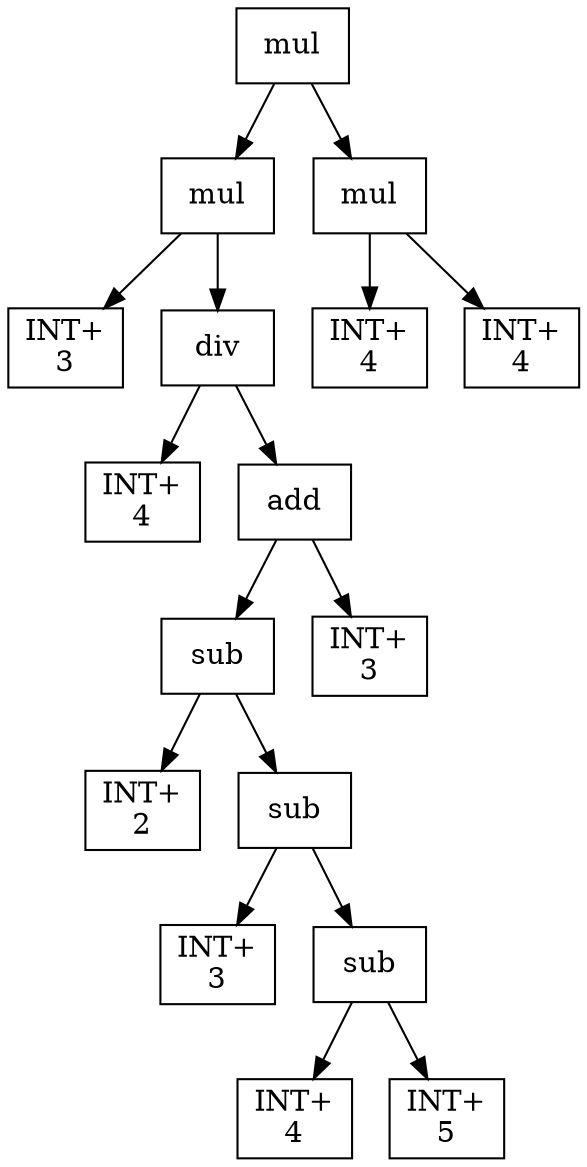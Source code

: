digraph expr {
  node [shape=box];
  n1 [label="mul"];
  n2 [label="mul"];
  n3 [label="INT+\n3"];
  n4 [label="div"];
  n5 [label="INT+\n4"];
  n6 [label="add"];
  n7 [label="sub"];
  n8 [label="INT+\n2"];
  n9 [label="sub"];
  n10 [label="INT+\n3"];
  n11 [label="sub"];
  n12 [label="INT+\n4"];
  n13 [label="INT+\n5"];
  n11 -> n12;
  n11 -> n13;
  n9 -> n10;
  n9 -> n11;
  n7 -> n8;
  n7 -> n9;
  n14 [label="INT+\n3"];
  n6 -> n7;
  n6 -> n14;
  n4 -> n5;
  n4 -> n6;
  n2 -> n3;
  n2 -> n4;
  n15 [label="mul"];
  n16 [label="INT+\n4"];
  n17 [label="INT+\n4"];
  n15 -> n16;
  n15 -> n17;
  n1 -> n2;
  n1 -> n15;
}